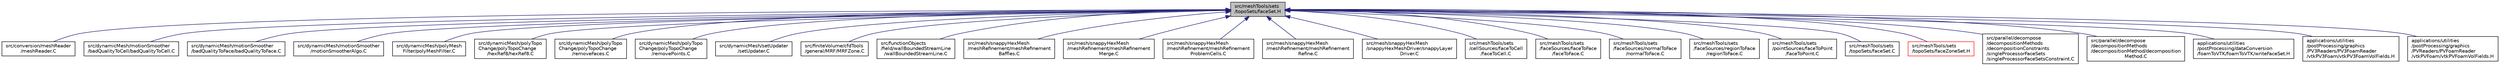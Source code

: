 digraph "src/meshTools/sets/topoSets/faceSet.H"
{
  bgcolor="transparent";
  edge [fontname="Helvetica",fontsize="10",labelfontname="Helvetica",labelfontsize="10"];
  node [fontname="Helvetica",fontsize="10",shape=record];
  Node135 [label="src/meshTools/sets\l/topoSets/faceSet.H",height=0.2,width=0.4,color="black", fillcolor="grey75", style="filled", fontcolor="black"];
  Node135 -> Node136 [dir="back",color="midnightblue",fontsize="10",style="solid",fontname="Helvetica"];
  Node136 [label="src/conversion/meshReader\l/meshReader.C",height=0.2,width=0.4,color="black",URL="$a00191.html"];
  Node135 -> Node137 [dir="back",color="midnightblue",fontsize="10",style="solid",fontname="Helvetica"];
  Node137 [label="src/dynamicMesh/motionSmoother\l/badQualityToCell/badQualityToCell.C",height=0.2,width=0.4,color="black",URL="$a00572.html"];
  Node135 -> Node138 [dir="back",color="midnightblue",fontsize="10",style="solid",fontname="Helvetica"];
  Node138 [label="src/dynamicMesh/motionSmoother\l/badQualityToFace/badQualityToFace.C",height=0.2,width=0.4,color="black",URL="$a00578.html"];
  Node135 -> Node139 [dir="back",color="midnightblue",fontsize="10",style="solid",fontname="Helvetica"];
  Node139 [label="src/dynamicMesh/motionSmoother\l/motionSmootherAlgo.C",height=0.2,width=0.4,color="black",URL="$a00590.html"];
  Node135 -> Node140 [dir="back",color="midnightblue",fontsize="10",style="solid",fontname="Helvetica"];
  Node140 [label="src/dynamicMesh/polyMesh\lFilter/polyMeshFilter.C",height=0.2,width=0.4,color="black",URL="$a00680.html"];
  Node135 -> Node141 [dir="back",color="midnightblue",fontsize="10",style="solid",fontname="Helvetica"];
  Node141 [label="src/dynamicMesh/polyTopo\lChange/polyTopoChange\l/hexRef8/hexRef8.C",height=0.2,width=0.4,color="black",URL="$a00752.html"];
  Node135 -> Node142 [dir="back",color="midnightblue",fontsize="10",style="solid",fontname="Helvetica"];
  Node142 [label="src/dynamicMesh/polyTopo\lChange/polyTopoChange\l/removeFaces.C",height=0.2,width=0.4,color="black",URL="$a41531.html"];
  Node135 -> Node143 [dir="back",color="midnightblue",fontsize="10",style="solid",fontname="Helvetica"];
  Node143 [label="src/dynamicMesh/polyTopo\lChange/polyTopoChange\l/removePoints.C",height=0.2,width=0.4,color="black",URL="$a00839.html"];
  Node135 -> Node144 [dir="back",color="midnightblue",fontsize="10",style="solid",fontname="Helvetica"];
  Node144 [label="src/dynamicMesh/setUpdater\l/setUpdater.C",height=0.2,width=0.4,color="black",URL="$a00869.html"];
  Node135 -> Node145 [dir="back",color="midnightblue",fontsize="10",style="solid",fontname="Helvetica"];
  Node145 [label="src/finiteVolume/cfdTools\l/general/MRF/MRFZone.C",height=0.2,width=0.4,color="black",URL="$a01364.html"];
  Node135 -> Node146 [dir="back",color="midnightblue",fontsize="10",style="solid",fontname="Helvetica"];
  Node146 [label="src/functionObjects\l/field/wallBoundedStreamLine\l/wallBoundedStreamLine.C",height=0.2,width=0.4,color="black",URL="$a04841.html"];
  Node135 -> Node147 [dir="back",color="midnightblue",fontsize="10",style="solid",fontname="Helvetica"];
  Node147 [label="src/mesh/snappyHexMesh\l/meshRefinement/meshRefinement\lBaffles.C",height=0.2,width=0.4,color="black",URL="$a07739.html"];
  Node135 -> Node148 [dir="back",color="midnightblue",fontsize="10",style="solid",fontname="Helvetica"];
  Node148 [label="src/mesh/snappyHexMesh\l/meshRefinement/meshRefinement\lMerge.C",height=0.2,width=0.4,color="black",URL="$a07742.html"];
  Node135 -> Node149 [dir="back",color="midnightblue",fontsize="10",style="solid",fontname="Helvetica"];
  Node149 [label="src/mesh/snappyHexMesh\l/meshRefinement/meshRefinement\lProblemCells.C",height=0.2,width=0.4,color="black",URL="$a07745.html"];
  Node135 -> Node150 [dir="back",color="midnightblue",fontsize="10",style="solid",fontname="Helvetica"];
  Node150 [label="src/mesh/snappyHexMesh\l/meshRefinement/meshRefinement\lRefine.C",height=0.2,width=0.4,color="black",URL="$a07748.html"];
  Node135 -> Node151 [dir="back",color="midnightblue",fontsize="10",style="solid",fontname="Helvetica"];
  Node151 [label="src/mesh/snappyHexMesh\l/snappyHexMeshDriver/snappyLayer\lDriver.C",height=0.2,width=0.4,color="black",URL="$a07814.html",tooltip="All to do with adding cell layers. "];
  Node135 -> Node152 [dir="back",color="midnightblue",fontsize="10",style="solid",fontname="Helvetica"];
  Node152 [label="src/meshTools/sets\l/cellSources/faceToCell\l/faceToCell.C",height=0.2,width=0.4,color="black",URL="$a08570.html"];
  Node135 -> Node153 [dir="back",color="midnightblue",fontsize="10",style="solid",fontname="Helvetica"];
  Node153 [label="src/meshTools/sets\l/faceSources/faceToFace\l/faceToFace.C",height=0.2,width=0.4,color="black",URL="$a08681.html"];
  Node135 -> Node154 [dir="back",color="midnightblue",fontsize="10",style="solid",fontname="Helvetica"];
  Node154 [label="src/meshTools/sets\l/faceSources/normalToFace\l/normalToFace.C",height=0.2,width=0.4,color="black",URL="$a08693.html"];
  Node135 -> Node155 [dir="back",color="midnightblue",fontsize="10",style="solid",fontname="Helvetica"];
  Node155 [label="src/meshTools/sets\l/faceSources/regionToFace\l/regionToFace.C",height=0.2,width=0.4,color="black",URL="$a08711.html"];
  Node135 -> Node156 [dir="back",color="midnightblue",fontsize="10",style="solid",fontname="Helvetica"];
  Node156 [label="src/meshTools/sets\l/pointSources/faceToPoint\l/faceToPoint.C",height=0.2,width=0.4,color="black",URL="$a08765.html"];
  Node135 -> Node157 [dir="back",color="midnightblue",fontsize="10",style="solid",fontname="Helvetica"];
  Node157 [label="src/meshTools/sets\l/topoSets/faceSet.C",height=0.2,width=0.4,color="black",URL="$a08819.html"];
  Node135 -> Node158 [dir="back",color="midnightblue",fontsize="10",style="solid",fontname="Helvetica"];
  Node158 [label="src/meshTools/sets\l/topoSets/faceZoneSet.H",height=0.2,width=0.4,color="red",URL="$a08828.html"];
  Node135 -> Node165 [dir="back",color="midnightblue",fontsize="10",style="solid",fontname="Helvetica"];
  Node165 [label="src/parallel/decompose\l/decompositionMethods\l/decompositionConstraints\l/singleProcessorFaceSets\l/singleProcessorFaceSetsConstraint.C",height=0.2,width=0.4,color="black",URL="$a13874.html"];
  Node135 -> Node166 [dir="back",color="midnightblue",fontsize="10",style="solid",fontname="Helvetica"];
  Node166 [label="src/parallel/decompose\l/decompositionMethods\l/decompositionMethod/decomposition\lMethod.C",height=0.2,width=0.4,color="black",URL="$a13880.html"];
  Node135 -> Node167 [dir="back",color="midnightblue",fontsize="10",style="solid",fontname="Helvetica"];
  Node167 [label="applications/utilities\l/postProcessing/dataConversion\l/foamToVTK/foamToVTK/writeFaceSet.H",height=0.2,width=0.4,color="black",URL="$a19418.html",tooltip="Write faceSet to vtk polydata file. Only one data which is original faceID. "];
  Node135 -> Node168 [dir="back",color="midnightblue",fontsize="10",style="solid",fontname="Helvetica"];
  Node168 [label="applications/utilities\l/postProcessing/graphics\l/PV3Readers/PV3FoamReader\l/vtkPV3Foam/vtkPV3FoamVolFields.H",height=0.2,width=0.4,color="black",URL="$a19682.html"];
  Node135 -> Node169 [dir="back",color="midnightblue",fontsize="10",style="solid",fontname="Helvetica"];
  Node169 [label="applications/utilities\l/postProcessing/graphics\l/PVReaders/PVFoamReader\l/vtkPVFoam/vtkPVFoamVolFields.H",height=0.2,width=0.4,color="black",URL="$a19754.html"];
}
